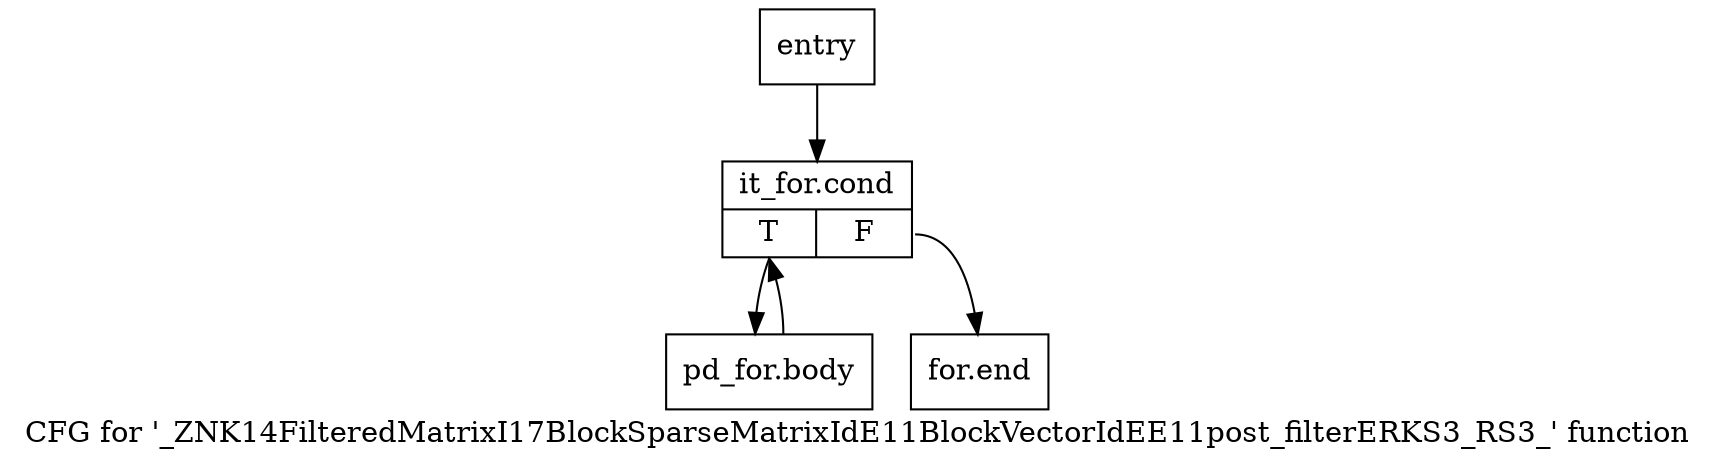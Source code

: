 digraph "CFG for '_ZNK14FilteredMatrixI17BlockSparseMatrixIdE11BlockVectorIdEE11post_filterERKS3_RS3_' function" {
	label="CFG for '_ZNK14FilteredMatrixI17BlockSparseMatrixIdE11BlockVectorIdEE11post_filterERKS3_RS3_' function";

	Node0x550cab0 [shape=record,label="{entry}"];
	Node0x550cab0 -> Node0x550cb00;
	Node0x550cb00 [shape=record,label="{it_for.cond|{<s0>T|<s1>F}}"];
	Node0x550cb00:s0 -> Node0x550cb50;
	Node0x550cb00:s1 -> Node0x550cba0;
	Node0x550cb50 [shape=record,label="{pd_for.body}"];
	Node0x550cb50 -> Node0x550cb00;
	Node0x550cba0 [shape=record,label="{for.end}"];
}

